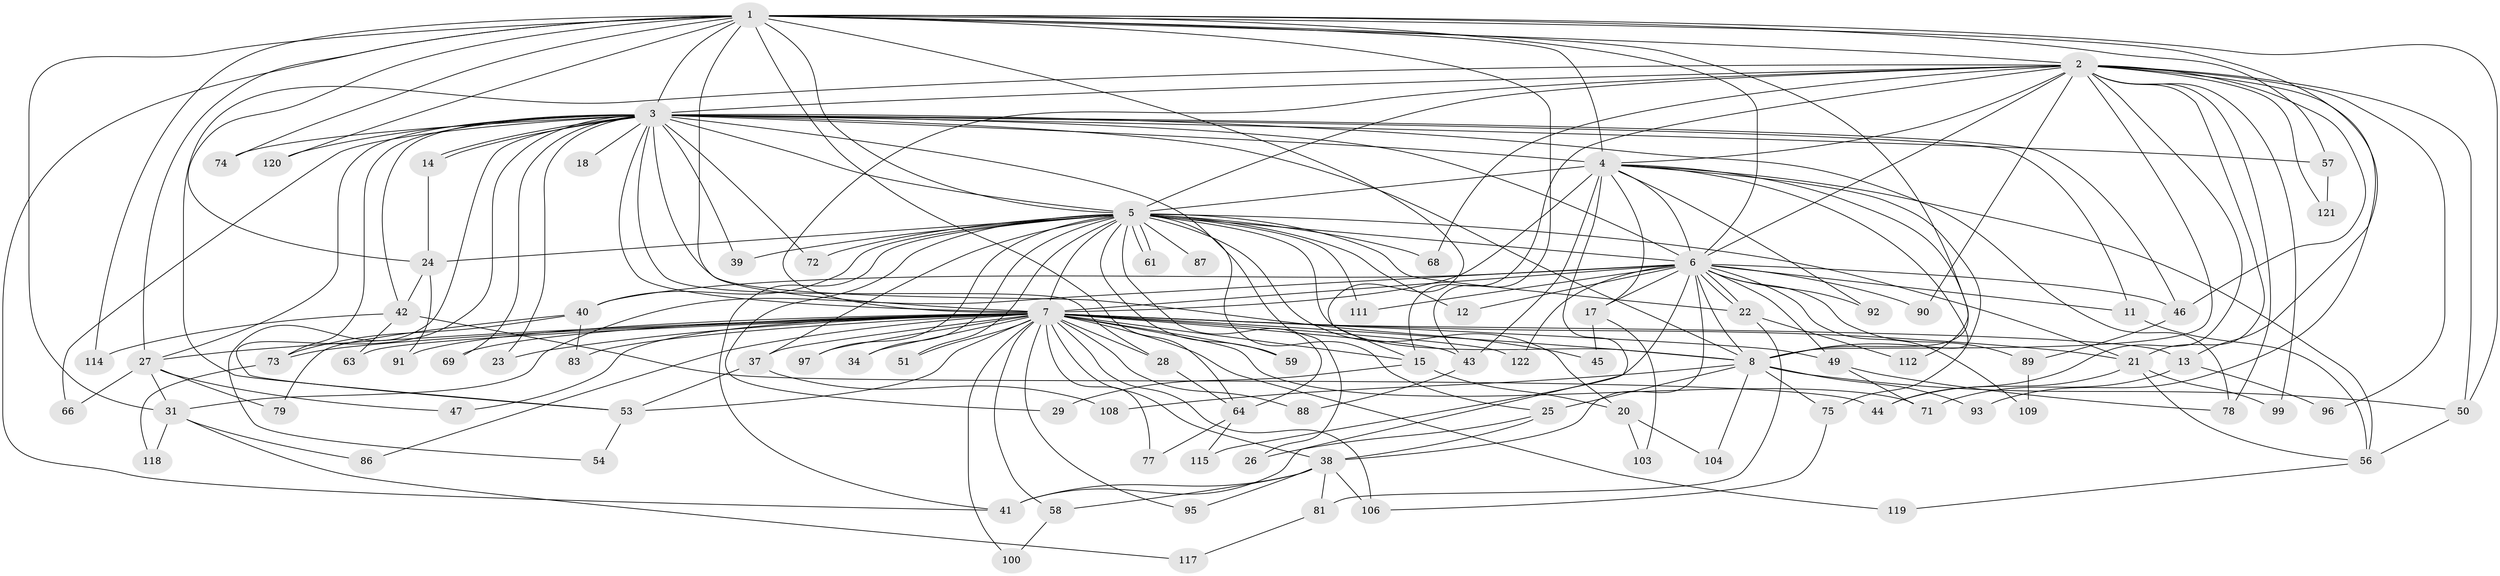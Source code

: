 // original degree distribution, {21: 0.00819672131147541, 17: 0.01639344262295082, 22: 0.00819672131147541, 16: 0.00819672131147541, 33: 0.00819672131147541, 23: 0.00819672131147541, 28: 0.00819672131147541, 25: 0.00819672131147541, 20: 0.00819672131147541, 3: 0.18032786885245902, 2: 0.5327868852459017, 5: 0.04918032786885246, 4: 0.11475409836065574, 8: 0.00819672131147541, 7: 0.01639344262295082, 6: 0.01639344262295082}
// Generated by graph-tools (version 1.1) at 2025/41/03/06/25 10:41:42]
// undirected, 91 vertices, 214 edges
graph export_dot {
graph [start="1"]
  node [color=gray90,style=filled];
  1 [super="+80"];
  2 [super="+19"];
  3 [super="+10"];
  4 [super="+67"];
  5 [super="+65"];
  6 [super="+36"];
  7 [super="+9"];
  8 [super="+76"];
  11;
  12;
  13 [super="+33"];
  14 [super="+16"];
  15 [super="+32"];
  17;
  18;
  20;
  21 [super="+35"];
  22 [super="+30"];
  23;
  24 [super="+52"];
  25 [super="+84"];
  26;
  27 [super="+94"];
  28;
  29;
  31 [super="+113"];
  34;
  37 [super="+62"];
  38 [super="+48"];
  39;
  40;
  41 [super="+102"];
  42 [super="+55"];
  43 [super="+85"];
  44;
  45;
  46 [super="+98"];
  47;
  49 [super="+116"];
  50 [super="+110"];
  51;
  53 [super="+60"];
  54;
  56 [super="+105"];
  57;
  58;
  59;
  61;
  63;
  64 [super="+70"];
  66;
  68;
  69;
  71;
  72;
  73 [super="+101"];
  74;
  75 [super="+107"];
  77;
  78 [super="+82"];
  79;
  81;
  83;
  86;
  87;
  88;
  89;
  90;
  91;
  92;
  93;
  95;
  96;
  97;
  99;
  100;
  103;
  104;
  106;
  108;
  109;
  111;
  112;
  114;
  115;
  117;
  118;
  119;
  120;
  121;
  122;
  1 -- 2;
  1 -- 3 [weight=2];
  1 -- 4;
  1 -- 5;
  1 -- 6;
  1 -- 7 [weight=2];
  1 -- 8;
  1 -- 13;
  1 -- 15;
  1 -- 27;
  1 -- 31;
  1 -- 57;
  1 -- 64;
  1 -- 74;
  1 -- 114;
  1 -- 120;
  1 -- 50;
  1 -- 43;
  1 -- 41;
  1 -- 24;
  2 -- 3 [weight=2];
  2 -- 4;
  2 -- 5;
  2 -- 6;
  2 -- 7 [weight=3];
  2 -- 8;
  2 -- 15;
  2 -- 46;
  2 -- 53;
  2 -- 68;
  2 -- 90;
  2 -- 121;
  2 -- 96;
  2 -- 99;
  2 -- 44;
  2 -- 50;
  2 -- 21;
  2 -- 93;
  2 -- 78;
  3 -- 4 [weight=2];
  3 -- 5 [weight=2];
  3 -- 6 [weight=2];
  3 -- 7 [weight=4];
  3 -- 8 [weight=2];
  3 -- 11;
  3 -- 14 [weight=2];
  3 -- 14;
  3 -- 18 [weight=2];
  3 -- 26;
  3 -- 27;
  3 -- 53;
  3 -- 54;
  3 -- 66;
  3 -- 73;
  3 -- 78;
  3 -- 120;
  3 -- 69;
  3 -- 72;
  3 -- 74;
  3 -- 23;
  3 -- 28;
  3 -- 39;
  3 -- 42;
  3 -- 45;
  3 -- 57;
  3 -- 46;
  4 -- 5;
  4 -- 6;
  4 -- 7 [weight=3];
  4 -- 8;
  4 -- 17;
  4 -- 41;
  4 -- 43;
  4 -- 56;
  4 -- 92;
  4 -- 112;
  4 -- 75;
  5 -- 6;
  5 -- 7 [weight=2];
  5 -- 8 [weight=3];
  5 -- 12;
  5 -- 20;
  5 -- 21;
  5 -- 24;
  5 -- 25;
  5 -- 29;
  5 -- 34;
  5 -- 37;
  5 -- 39;
  5 -- 40;
  5 -- 41;
  5 -- 51;
  5 -- 59;
  5 -- 61;
  5 -- 61;
  5 -- 68;
  5 -- 72;
  5 -- 87 [weight=2];
  5 -- 97;
  5 -- 111;
  5 -- 64;
  5 -- 22;
  6 -- 7 [weight=3];
  6 -- 8;
  6 -- 11;
  6 -- 12;
  6 -- 17;
  6 -- 22;
  6 -- 22;
  6 -- 31;
  6 -- 38;
  6 -- 46;
  6 -- 49;
  6 -- 89;
  6 -- 90;
  6 -- 109;
  6 -- 115;
  6 -- 40;
  6 -- 122;
  6 -- 92;
  6 -- 111;
  7 -- 8 [weight=2];
  7 -- 13 [weight=2];
  7 -- 23;
  7 -- 37;
  7 -- 38;
  7 -- 47;
  7 -- 49;
  7 -- 63;
  7 -- 71;
  7 -- 73;
  7 -- 83;
  7 -- 88;
  7 -- 91;
  7 -- 97;
  7 -- 100;
  7 -- 119;
  7 -- 122;
  7 -- 69;
  7 -- 77;
  7 -- 86;
  7 -- 28;
  7 -- 95;
  7 -- 34;
  7 -- 106;
  7 -- 43;
  7 -- 51;
  7 -- 58;
  7 -- 59;
  7 -- 21;
  7 -- 53;
  7 -- 15;
  7 -- 27;
  8 -- 25;
  8 -- 50;
  8 -- 75;
  8 -- 93;
  8 -- 104;
  8 -- 108;
  11 -- 56;
  13 -- 96;
  13 -- 71;
  14 -- 24;
  15 -- 20;
  15 -- 29;
  17 -- 45;
  17 -- 103;
  20 -- 103;
  20 -- 104;
  21 -- 99;
  21 -- 56;
  21 -- 44;
  22 -- 112;
  22 -- 81;
  24 -- 42;
  24 -- 91;
  25 -- 26;
  25 -- 38;
  27 -- 47;
  27 -- 66;
  27 -- 79;
  27 -- 31;
  28 -- 64;
  31 -- 86;
  31 -- 117;
  31 -- 118;
  37 -- 108;
  37 -- 53;
  38 -- 58;
  38 -- 95;
  38 -- 106;
  38 -- 81;
  38 -- 41;
  40 -- 79;
  40 -- 83;
  40 -- 73;
  42 -- 63;
  42 -- 114;
  42 -- 44;
  43 -- 88;
  46 -- 89;
  49 -- 78;
  49 -- 71;
  50 -- 56;
  53 -- 54;
  56 -- 119;
  57 -- 121;
  58 -- 100;
  64 -- 77;
  64 -- 115;
  73 -- 118;
  75 -- 106;
  81 -- 117;
  89 -- 109;
}

